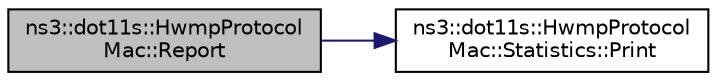 digraph "ns3::dot11s::HwmpProtocolMac::Report"
{
  edge [fontname="Helvetica",fontsize="10",labelfontname="Helvetica",labelfontsize="10"];
  node [fontname="Helvetica",fontsize="10",shape=record];
  rankdir="LR";
  Node1 [label="ns3::dot11s::HwmpProtocol\lMac::Report",height=0.2,width=0.4,color="black", fillcolor="grey75", style="filled", fontcolor="black"];
  Node1 -> Node2 [color="midnightblue",fontsize="10",style="solid"];
  Node2 [label="ns3::dot11s::HwmpProtocol\lMac::Statistics::Print",height=0.2,width=0.4,color="black", fillcolor="white", style="filled",URL="$d5/db8/structns3_1_1dot11s_1_1HwmpProtocolMac_1_1Statistics.html#a1cb56979a1707105d9b2b70dee03f119",tooltip="Print function. "];
}
